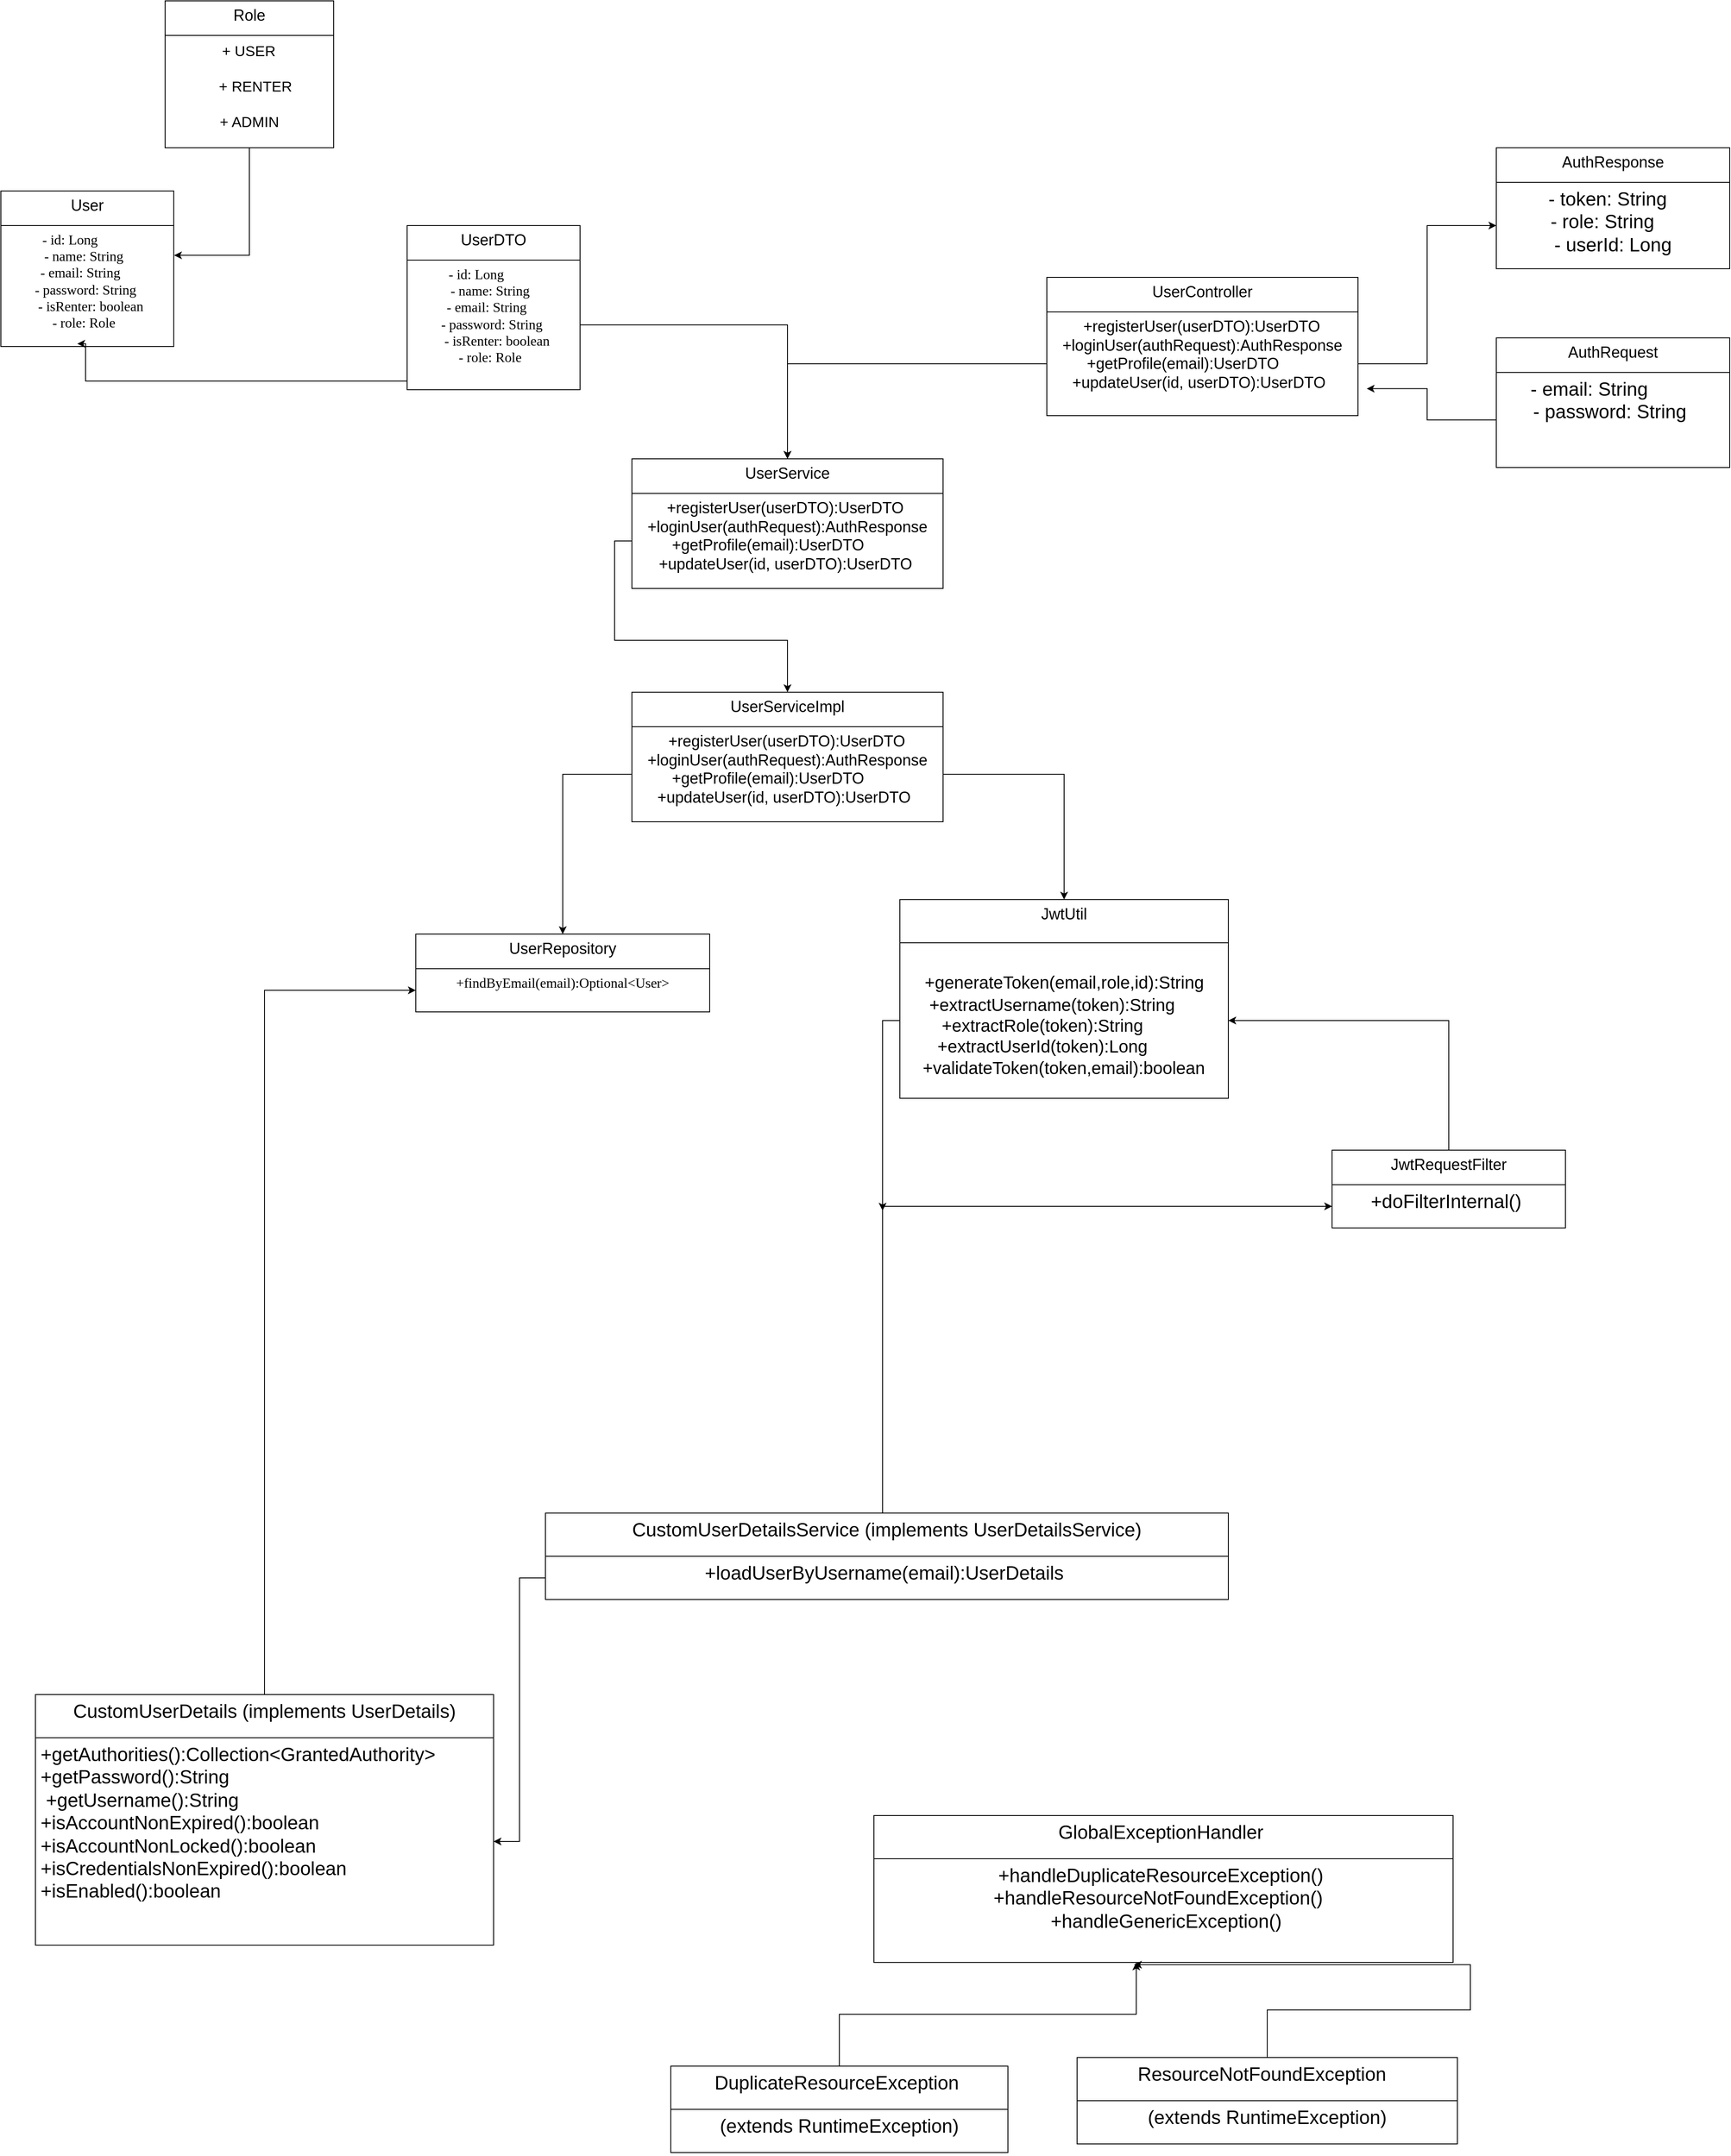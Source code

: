 <mxfile version="27.1.6" pages="5">
  <diagram name="User Service Class Diagram" id="TsXZLVtFr8LwppkSb1QJ">
    <mxGraphModel dx="1281" dy="715" grid="1" gridSize="10" guides="1" tooltips="1" connect="1" arrows="1" fold="1" page="1" pageScale="1" pageWidth="850" pageHeight="1100" math="0" shadow="0">
      <root>
        <mxCell id="0" />
        <mxCell id="1" parent="0" />
        <mxCell id="2Fayb-u_bdMIBWR4WJhT-7" value="&lt;span style=&quot;font-size: 18px; font-weight: 400;&quot;&gt;User&lt;/span&gt;" style="swimlane;fontStyle=1;align=center;verticalAlign=top;childLayout=stackLayout;horizontal=1;startSize=40;horizontalStack=0;resizeParent=1;resizeParentMax=0;resizeLast=0;collapsible=1;marginBottom=0;whiteSpace=wrap;html=1;" parent="1" vertex="1">
          <mxGeometry x="20" y="240" width="200" height="180" as="geometry" />
        </mxCell>
        <mxCell id="2Fayb-u_bdMIBWR4WJhT-10" value="&lt;div style=&quot;&quot;&gt;&lt;font style=&quot;font-size: 16px;&quot; face=&quot;Verdana&quot;&gt;- id: Long&amp;nbsp; &amp;nbsp; &amp;nbsp; &amp;nbsp; &amp;nbsp;&amp;nbsp;&lt;/font&gt;&lt;/div&gt;&lt;div style=&quot;&quot;&gt;&lt;font style=&quot;font-size: 16px;&quot; face=&quot;Verdana&quot;&gt;&amp;nbsp; &amp;nbsp; - name: String&amp;nbsp; &amp;nbsp; &amp;nbsp;&amp;nbsp;&lt;/font&gt;&lt;/div&gt;&lt;div style=&quot;&quot;&gt;&lt;font style=&quot;font-size: 16px;&quot; face=&quot;Verdana&quot;&gt;&amp;nbsp;- email: String&amp;nbsp; &amp;nbsp; &amp;nbsp;&lt;/font&gt;&lt;/div&gt;&lt;div style=&quot;&quot;&gt;&lt;font style=&quot;font-size: 16px;&quot; face=&quot;Verdana&quot;&gt;&amp;nbsp;- password: String&amp;nbsp;&lt;/font&gt;&lt;span style=&quot;font-size: 16px; font-family: Verdana; background-color: transparent; color: light-dark(rgb(0, 0, 0), rgb(255, 255, 255));&quot;&gt;&amp;nbsp;&lt;/span&gt;&lt;/div&gt;&lt;div style=&quot;&quot;&gt;&lt;font style=&quot;font-size: 16px;&quot; face=&quot;Verdana&quot;&gt;&amp;nbsp; &amp;nbsp;- isRenter: boolean&amp;nbsp;&lt;/font&gt;&lt;/div&gt;&lt;div style=&quot;&quot;&gt;&lt;span style=&quot;font-family: Verdana; background-color: transparent; color: light-dark(rgb(0, 0, 0), rgb(255, 255, 255));&quot;&gt;&lt;font style=&quot;font-size: 16px;&quot;&gt;- role: Role&amp;nbsp;&amp;nbsp;&lt;/font&gt;&lt;/span&gt;&lt;/div&gt;" style="text;strokeColor=none;fillColor=none;align=center;verticalAlign=top;spacingLeft=4;spacingRight=4;overflow=hidden;rotatable=0;points=[[0,0.5],[1,0.5]];portConstraint=eastwest;whiteSpace=wrap;html=1;" parent="2Fayb-u_bdMIBWR4WJhT-7" vertex="1">
          <mxGeometry y="40" width="200" height="140" as="geometry" />
        </mxCell>
        <mxCell id="2Fayb-u_bdMIBWR4WJhT-11" value="&lt;span style=&quot;font-size: 18px; font-weight: 400;&quot;&gt;Role&lt;/span&gt;" style="swimlane;fontStyle=1;align=center;verticalAlign=top;childLayout=stackLayout;horizontal=1;startSize=40;horizontalStack=0;resizeParent=1;resizeParentMax=0;resizeLast=0;collapsible=1;marginBottom=0;whiteSpace=wrap;html=1;" parent="1" vertex="1">
          <mxGeometry x="210" y="20" width="195" height="170" as="geometry">
            <mxRectangle x="290" y="60" width="80" height="40" as="alternateBounds" />
          </mxGeometry>
        </mxCell>
        <mxCell id="2Fayb-u_bdMIBWR4WJhT-12" value="&lt;div style=&quot;&quot;&gt;&lt;div&gt;&lt;font style=&quot;font-size: 19px;&quot;&gt;&amp;nbsp; &amp;nbsp; &amp;nbsp; &lt;/font&gt;&lt;font style=&quot;font-size: 17px;&quot;&gt;&amp;nbsp; &amp;nbsp; &amp;nbsp; + USER&amp;nbsp; &amp;nbsp; &amp;nbsp; &amp;nbsp; &amp;nbsp; &amp;nbsp; &amp;nbsp; &amp;nbsp;&lt;/font&gt;&lt;/div&gt;&lt;div&gt;&lt;font style=&quot;font-size: 17px;&quot;&gt;&amp;nbsp; &amp;nbsp; &amp;nbsp; &amp;nbsp; &amp;nbsp; &amp;nbsp; + RENTER&amp;nbsp; &amp;nbsp; &amp;nbsp; &amp;nbsp; &amp;nbsp; &amp;nbsp;&lt;/font&gt;&lt;/div&gt;&lt;div&gt;&lt;span style=&quot;background-color: transparent; color: light-dark(rgb(0, 0, 0), rgb(255, 255, 255));&quot;&gt;&lt;font style=&quot;font-size: 17px;&quot;&gt;+ ADMIN&lt;/font&gt;&lt;/span&gt;&lt;/div&gt;&lt;/div&gt;" style="text;strokeColor=none;fillColor=none;align=center;verticalAlign=top;spacingLeft=4;spacingRight=4;overflow=hidden;rotatable=0;points=[[0,0.5],[1,0.5]];portConstraint=eastwest;whiteSpace=wrap;html=1;" parent="2Fayb-u_bdMIBWR4WJhT-11" vertex="1">
          <mxGeometry y="40" width="195" height="130" as="geometry" />
        </mxCell>
        <mxCell id="2Fayb-u_bdMIBWR4WJhT-42" style="edgeStyle=orthogonalEdgeStyle;rounded=0;orthogonalLoop=1;jettySize=auto;html=1;entryX=0.442;entryY=0.977;entryDx=0;entryDy=0;entryPerimeter=0;" parent="1" source="2Fayb-u_bdMIBWR4WJhT-15" target="2Fayb-u_bdMIBWR4WJhT-10" edge="1">
          <mxGeometry relative="1" as="geometry">
            <mxPoint x="130" y="250" as="targetPoint" />
            <Array as="points">
              <mxPoint x="118" y="460" />
              <mxPoint x="118" y="417" />
            </Array>
          </mxGeometry>
        </mxCell>
        <mxCell id="2Fayb-u_bdMIBWR4WJhT-15" value="&lt;span style=&quot;font-size: 18px; font-weight: 400;&quot;&gt;UserDTO&lt;/span&gt;" style="swimlane;fontStyle=1;align=center;verticalAlign=top;childLayout=stackLayout;horizontal=1;startSize=40;horizontalStack=0;resizeParent=1;resizeParentMax=0;resizeLast=0;collapsible=1;marginBottom=0;whiteSpace=wrap;html=1;" parent="1" vertex="1">
          <mxGeometry x="490" y="280" width="200" height="190" as="geometry" />
        </mxCell>
        <mxCell id="2Fayb-u_bdMIBWR4WJhT-16" value="&lt;div style=&quot;&quot;&gt;&lt;font style=&quot;font-size: 16px;&quot; face=&quot;Verdana&quot;&gt;- id: Long&amp;nbsp; &amp;nbsp; &amp;nbsp; &amp;nbsp; &amp;nbsp;&amp;nbsp;&lt;/font&gt;&lt;/div&gt;&lt;div style=&quot;&quot;&gt;&lt;font style=&quot;font-size: 16px;&quot; face=&quot;Verdana&quot;&gt;&amp;nbsp; &amp;nbsp; - name: String&amp;nbsp; &amp;nbsp; &amp;nbsp;&amp;nbsp;&lt;/font&gt;&lt;/div&gt;&lt;div style=&quot;&quot;&gt;&lt;font style=&quot;font-size: 16px;&quot; face=&quot;Verdana&quot;&gt;&amp;nbsp;- email: String&amp;nbsp; &amp;nbsp; &amp;nbsp;&lt;/font&gt;&lt;/div&gt;&lt;div style=&quot;&quot;&gt;&lt;font style=&quot;font-size: 16px;&quot; face=&quot;Verdana&quot;&gt;&amp;nbsp;- password: String&amp;nbsp;&lt;/font&gt;&lt;span style=&quot;font-size: 16px; font-family: Verdana; background-color: transparent; color: light-dark(rgb(0, 0, 0), rgb(255, 255, 255));&quot;&gt;&amp;nbsp;&lt;/span&gt;&lt;/div&gt;&lt;div style=&quot;&quot;&gt;&lt;font style=&quot;font-size: 16px;&quot; face=&quot;Verdana&quot;&gt;&amp;nbsp; &amp;nbsp;- isRenter: boolean&amp;nbsp;&lt;/font&gt;&lt;/div&gt;&lt;div style=&quot;&quot;&gt;&lt;span style=&quot;font-family: Verdana; background-color: transparent; color: light-dark(rgb(0, 0, 0), rgb(255, 255, 255));&quot;&gt;&lt;font style=&quot;font-size: 16px;&quot;&gt;- role: Role&amp;nbsp;&amp;nbsp;&lt;/font&gt;&lt;/span&gt;&lt;/div&gt;" style="text;strokeColor=none;fillColor=none;align=center;verticalAlign=top;spacingLeft=4;spacingRight=4;overflow=hidden;rotatable=0;points=[[0,0.5],[1,0.5]];portConstraint=eastwest;whiteSpace=wrap;html=1;" parent="2Fayb-u_bdMIBWR4WJhT-15" vertex="1">
          <mxGeometry y="40" width="200" height="150" as="geometry" />
        </mxCell>
        <mxCell id="2Fayb-u_bdMIBWR4WJhT-17" value="&lt;span style=&quot;font-size: 18px; font-weight: 400;&quot;&gt;UserRepository&lt;/span&gt;" style="swimlane;fontStyle=1;align=center;verticalAlign=top;childLayout=stackLayout;horizontal=1;startSize=40;horizontalStack=0;resizeParent=1;resizeParentMax=0;resizeLast=0;collapsible=1;marginBottom=0;whiteSpace=wrap;html=1;" parent="1" vertex="1">
          <mxGeometry x="500" y="1100" width="340" height="90" as="geometry" />
        </mxCell>
        <mxCell id="2Fayb-u_bdMIBWR4WJhT-18" value="&lt;div style=&quot;&quot;&gt;&lt;font face=&quot;Verdana&quot;&gt;&lt;span style=&quot;font-size: 16px;&quot;&gt;+findByEmail(email):Optional&amp;lt;User&amp;gt;&lt;/span&gt;&lt;/font&gt;&lt;/div&gt;" style="text;strokeColor=none;fillColor=none;align=center;verticalAlign=top;spacingLeft=4;spacingRight=4;overflow=hidden;rotatable=0;points=[[0,0.5],[1,0.5]];portConstraint=eastwest;whiteSpace=wrap;html=1;" parent="2Fayb-u_bdMIBWR4WJhT-17" vertex="1">
          <mxGeometry y="40" width="340" height="50" as="geometry" />
        </mxCell>
        <mxCell id="2Fayb-u_bdMIBWR4WJhT-19" value="&lt;span style=&quot;font-size: 18px; font-weight: 400;&quot;&gt;UserService&lt;/span&gt;" style="swimlane;fontStyle=1;align=center;verticalAlign=top;childLayout=stackLayout;horizontal=1;startSize=40;horizontalStack=0;resizeParent=1;resizeParentMax=0;resizeLast=0;collapsible=1;marginBottom=0;whiteSpace=wrap;html=1;" parent="1" vertex="1">
          <mxGeometry x="750" y="550" width="360" height="150" as="geometry" />
        </mxCell>
        <mxCell id="2Fayb-u_bdMIBWR4WJhT-20" value="&lt;div&gt;&lt;font style=&quot;font-size: 18px;&quot;&gt;+registerUser(userDTO):UserDTO&amp;nbsp;&lt;/font&gt;&lt;/div&gt;&lt;div&gt;&lt;font style=&quot;font-size: 18px;&quot;&gt;&amp;nbsp;+loginUser(authRequest):AuthResponse&amp;nbsp;&lt;/font&gt;&lt;/div&gt;&lt;div&gt;&lt;font style=&quot;font-size: 18px;&quot;&gt;&amp;nbsp;+getProfile(email):UserDTO&amp;nbsp; &amp;nbsp; &amp;nbsp; &amp;nbsp; &amp;nbsp;&amp;nbsp;&lt;/font&gt;&lt;/div&gt;&lt;div style=&quot;&quot;&gt;&lt;font style=&quot;font-size: 18px;&quot;&gt;&lt;span style=&quot;background-color: transparent; color: light-dark(rgb(0, 0, 0), rgb(255, 255, 255));&quot;&gt;+updateUser(id, userDTO):UserDTO&lt;/span&gt;&lt;span style=&quot;background-color: transparent; color: light-dark(rgb(0, 0, 0), rgb(255, 255, 255)); font-family: Verdana;&quot;&gt;&amp;nbsp;&lt;/span&gt;&lt;/font&gt;&lt;/div&gt;" style="text;strokeColor=none;fillColor=none;align=center;verticalAlign=top;spacingLeft=4;spacingRight=4;overflow=hidden;rotatable=0;points=[[0,0.5],[1,0.5]];portConstraint=eastwest;whiteSpace=wrap;html=1;" parent="2Fayb-u_bdMIBWR4WJhT-19" vertex="1">
          <mxGeometry y="40" width="360" height="110" as="geometry" />
        </mxCell>
        <mxCell id="2Fayb-u_bdMIBWR4WJhT-22" value="&lt;span style=&quot;font-size: 18px; font-weight: 400;&quot;&gt;UserServiceImpl&lt;/span&gt;" style="swimlane;fontStyle=1;align=center;verticalAlign=top;childLayout=stackLayout;horizontal=1;startSize=40;horizontalStack=0;resizeParent=1;resizeParentMax=0;resizeLast=0;collapsible=1;marginBottom=0;whiteSpace=wrap;html=1;" parent="1" vertex="1">
          <mxGeometry x="750" y="820" width="360" height="150" as="geometry" />
        </mxCell>
        <mxCell id="2Fayb-u_bdMIBWR4WJhT-23" value="&lt;div&gt;&amp;nbsp;&lt;font style=&quot;font-size: 18px;&quot;&gt;+registerUser(userDTO):UserDTO&amp;nbsp;&lt;/font&gt;&lt;/div&gt;&lt;div&gt;&lt;font style=&quot;font-size: 18px;&quot;&gt;&amp;nbsp;+loginUser(authRequest):AuthResponse&amp;nbsp;&lt;/font&gt;&lt;/div&gt;&lt;div&gt;&lt;font style=&quot;font-size: 18px;&quot;&gt;&amp;nbsp;+getProfile(email):UserDTO&amp;nbsp; &amp;nbsp; &amp;nbsp; &amp;nbsp; &amp;nbsp;&amp;nbsp;&lt;/font&gt;&lt;/div&gt;&lt;div style=&quot;&quot;&gt;&lt;span style=&quot;background-color: transparent; color: light-dark(rgb(0, 0, 0), rgb(255, 255, 255));&quot;&gt;&lt;font style=&quot;font-size: 18px;&quot;&gt;+updateUser(id, userDTO):UserDTO&lt;/font&gt;&lt;/span&gt;&lt;span style=&quot;font-size: 16px; background-color: transparent; color: light-dark(rgb(0, 0, 0), rgb(255, 255, 255)); font-family: Verdana;&quot;&gt;&amp;nbsp;&amp;nbsp;&lt;/span&gt;&lt;/div&gt;" style="text;strokeColor=none;fillColor=none;align=center;verticalAlign=top;spacingLeft=4;spacingRight=4;overflow=hidden;rotatable=0;points=[[0,0.5],[1,0.5]];portConstraint=eastwest;whiteSpace=wrap;html=1;" parent="2Fayb-u_bdMIBWR4WJhT-22" vertex="1">
          <mxGeometry y="40" width="360" height="110" as="geometry" />
        </mxCell>
        <mxCell id="2Fayb-u_bdMIBWR4WJhT-24" value="&lt;span style=&quot;font-size: 18px; font-weight: 400;&quot;&gt;AuthRequest&lt;/span&gt;" style="swimlane;fontStyle=1;align=center;verticalAlign=top;childLayout=stackLayout;horizontal=1;startSize=40;horizontalStack=0;resizeParent=1;resizeParentMax=0;resizeLast=0;collapsible=1;marginBottom=0;whiteSpace=wrap;html=1;" parent="1" vertex="1">
          <mxGeometry x="1750" y="410" width="270" height="150" as="geometry" />
        </mxCell>
        <mxCell id="2Fayb-u_bdMIBWR4WJhT-25" value="&lt;div&gt;&lt;font style=&quot;font-size: 22px;&quot;&gt;- email: String&amp;nbsp; &amp;nbsp; &amp;nbsp; &amp;nbsp; &amp;nbsp;&lt;/font&gt;&lt;/div&gt;&lt;div&gt;&lt;span style=&quot;background-color: transparent;&quot;&gt;&lt;font style=&quot;font-size: 22px;&quot;&gt;&amp;nbsp;- password: String&amp;nbsp;&lt;/font&gt;&amp;nbsp;&lt;/span&gt;&lt;span style=&quot;background-color: transparent; color: light-dark(rgb(0, 0, 0), rgb(255, 255, 255)); font-family: Verdana; font-size: 16px;&quot;&gt;&amp;nbsp;&lt;/span&gt;&lt;/div&gt;" style="text;strokeColor=none;fillColor=none;align=center;verticalAlign=top;spacingLeft=4;spacingRight=4;overflow=hidden;rotatable=0;points=[[0,0.5],[1,0.5]];portConstraint=eastwest;whiteSpace=wrap;html=1;" parent="2Fayb-u_bdMIBWR4WJhT-24" vertex="1">
          <mxGeometry y="40" width="270" height="110" as="geometry" />
        </mxCell>
        <mxCell id="2Fayb-u_bdMIBWR4WJhT-26" value="&lt;span style=&quot;font-size: 18px; font-weight: 400;&quot;&gt;AuthResponse&lt;/span&gt;" style="swimlane;fontStyle=1;align=center;verticalAlign=top;childLayout=stackLayout;horizontal=1;startSize=40;horizontalStack=0;resizeParent=1;resizeParentMax=0;resizeLast=0;collapsible=1;marginBottom=0;whiteSpace=wrap;html=1;" parent="1" vertex="1">
          <mxGeometry x="1750" y="190" width="270" height="140" as="geometry" />
        </mxCell>
        <mxCell id="2Fayb-u_bdMIBWR4WJhT-27" value="&lt;div&gt;&lt;span style=&quot;font-size: 22px;&quot;&gt;&amp;nbsp; &amp;nbsp; &amp;nbsp; &amp;nbsp;- token: String&amp;nbsp; &amp;nbsp; &amp;nbsp; &amp;nbsp; &amp;nbsp;&lt;/span&gt;&lt;/div&gt;&lt;div&gt;&lt;span style=&quot;font-size: 22px;&quot;&gt;&amp;nbsp; &amp;nbsp; &amp;nbsp; - role: String&amp;nbsp; &amp;nbsp; &amp;nbsp; &amp;nbsp; &amp;nbsp;&amp;nbsp;&lt;/span&gt;&lt;/div&gt;&lt;div&gt;&lt;span style=&quot;font-size: 22px; background-color: transparent; color: light-dark(rgb(0, 0, 0), rgb(255, 255, 255));&quot;&gt;&amp;nbsp;- userId: Long&amp;nbsp;&lt;/span&gt;&lt;/div&gt;" style="text;strokeColor=none;fillColor=none;align=center;verticalAlign=top;spacingLeft=4;spacingRight=4;overflow=hidden;rotatable=0;points=[[0,0.5],[1,0.5]];portConstraint=eastwest;whiteSpace=wrap;html=1;" parent="2Fayb-u_bdMIBWR4WJhT-26" vertex="1">
          <mxGeometry y="40" width="270" height="100" as="geometry" />
        </mxCell>
        <mxCell id="2Fayb-u_bdMIBWR4WJhT-28" value="&lt;span style=&quot;font-size: 18px; font-weight: 400;&quot;&gt;JwtUtil&lt;/span&gt;" style="swimlane;fontStyle=1;align=center;verticalAlign=top;childLayout=stackLayout;horizontal=1;startSize=50;horizontalStack=0;resizeParent=1;resizeParentMax=0;resizeLast=0;collapsible=1;marginBottom=0;whiteSpace=wrap;html=1;" parent="1" vertex="1">
          <mxGeometry x="1060" y="1060" width="380" height="230" as="geometry" />
        </mxCell>
        <mxCell id="2Fayb-u_bdMIBWR4WJhT-61" style="edgeStyle=orthogonalEdgeStyle;rounded=0;orthogonalLoop=1;jettySize=auto;html=1;exitX=0;exitY=0.5;exitDx=0;exitDy=0;" parent="2Fayb-u_bdMIBWR4WJhT-28" source="2Fayb-u_bdMIBWR4WJhT-29" edge="1">
          <mxGeometry relative="1" as="geometry">
            <mxPoint x="-20" y="360" as="targetPoint" />
            <Array as="points">
              <mxPoint x="-20" y="140" />
            </Array>
          </mxGeometry>
        </mxCell>
        <mxCell id="2Fayb-u_bdMIBWR4WJhT-29" value="&lt;div&gt;&lt;span style=&quot;font-size: 22px;&quot;&gt;&amp;nbsp; &amp;nbsp; &amp;nbsp; &amp;nbsp;&lt;/span&gt;&lt;span style=&quot;background-color: transparent;&quot;&gt;&lt;font style=&quot;font-size: 20px;&quot;&gt;+generateToken(email,role,id):String&amp;nbsp;&lt;/font&gt;&lt;/span&gt;&lt;/div&gt;&lt;div&gt;&lt;font style=&quot;font-size: 20px;&quot;&gt;&amp;nbsp;+extractUsername(token):String&amp;nbsp; &amp;nbsp; &amp;nbsp;&amp;nbsp;&lt;/font&gt;&lt;/div&gt;&lt;div&gt;&lt;font style=&quot;font-size: 20px;&quot;&gt;&amp;nbsp;+extractRole(token):String&amp;nbsp; &amp;nbsp; &amp;nbsp; &amp;nbsp; &amp;nbsp;&amp;nbsp;&lt;/font&gt;&lt;/div&gt;&lt;div&gt;&lt;font style=&quot;font-size: 20px;&quot;&gt;&amp;nbsp;+extractUserId(token):Long&amp;nbsp; &amp;nbsp; &amp;nbsp; &amp;nbsp; &amp;nbsp;&amp;nbsp;&lt;/font&gt;&lt;/div&gt;&lt;div&gt;&lt;span style=&quot;background-color: transparent;&quot;&gt;&lt;font style=&quot;font-size: 20px;&quot;&gt;&amp;nbsp;+validateToken(token,email):boolean&lt;/font&gt;&lt;/span&gt;&lt;span style=&quot;font-size: 22px; background-color: transparent; color: light-dark(rgb(0, 0, 0), rgb(255, 255, 255));&quot;&gt;&amp;nbsp;&lt;/span&gt;&lt;/div&gt;" style="text;strokeColor=none;fillColor=none;align=center;verticalAlign=top;spacingLeft=4;spacingRight=4;overflow=hidden;rotatable=0;points=[[0,0.5],[1,0.5]];portConstraint=eastwest;whiteSpace=wrap;html=1;" parent="2Fayb-u_bdMIBWR4WJhT-28" vertex="1">
          <mxGeometry y="50" width="380" height="180" as="geometry" />
        </mxCell>
        <mxCell id="2Fayb-u_bdMIBWR4WJhT-58" style="edgeStyle=orthogonalEdgeStyle;rounded=0;orthogonalLoop=1;jettySize=auto;html=1;exitX=0.5;exitY=0;exitDx=0;exitDy=0;" parent="1" source="2Fayb-u_bdMIBWR4WJhT-30" target="2Fayb-u_bdMIBWR4WJhT-29" edge="1">
          <mxGeometry relative="1" as="geometry" />
        </mxCell>
        <mxCell id="2Fayb-u_bdMIBWR4WJhT-30" value="&lt;span style=&quot;font-size: 18px; font-weight: 400;&quot;&gt;JwtRequestFilter&lt;/span&gt;" style="swimlane;fontStyle=1;align=center;verticalAlign=top;childLayout=stackLayout;horizontal=1;startSize=40;horizontalStack=0;resizeParent=1;resizeParentMax=0;resizeLast=0;collapsible=1;marginBottom=0;whiteSpace=wrap;html=1;" parent="1" vertex="1">
          <mxGeometry x="1560" y="1350" width="270" height="90" as="geometry" />
        </mxCell>
        <mxCell id="2Fayb-u_bdMIBWR4WJhT-31" value="&lt;span style=&quot;font-size: 22px;&quot;&gt;+doFilterInternal()&amp;nbsp;&lt;/span&gt;" style="text;strokeColor=none;fillColor=none;align=center;verticalAlign=top;spacingLeft=4;spacingRight=4;overflow=hidden;rotatable=0;points=[[0,0.5],[1,0.5]];portConstraint=eastwest;whiteSpace=wrap;html=1;" parent="2Fayb-u_bdMIBWR4WJhT-30" vertex="1">
          <mxGeometry y="40" width="270" height="50" as="geometry" />
        </mxCell>
        <mxCell id="2Fayb-u_bdMIBWR4WJhT-60" style="edgeStyle=orthogonalEdgeStyle;rounded=0;orthogonalLoop=1;jettySize=auto;html=1;exitX=0.5;exitY=0;exitDx=0;exitDy=0;" parent="1" source="2Fayb-u_bdMIBWR4WJhT-34" target="2Fayb-u_bdMIBWR4WJhT-31" edge="1">
          <mxGeometry relative="1" as="geometry">
            <mxPoint x="1050" y="1750" as="sourcePoint" />
            <Array as="points">
              <mxPoint x="1040" y="1770" />
              <mxPoint x="1040" y="1415" />
            </Array>
          </mxGeometry>
        </mxCell>
        <mxCell id="2Fayb-u_bdMIBWR4WJhT-62" style="edgeStyle=orthogonalEdgeStyle;rounded=0;orthogonalLoop=1;jettySize=auto;html=1;exitX=0.5;exitY=0;exitDx=0;exitDy=0;entryX=0;entryY=0.5;entryDx=0;entryDy=0;" parent="1" source="2Fayb-u_bdMIBWR4WJhT-32" target="2Fayb-u_bdMIBWR4WJhT-18" edge="1">
          <mxGeometry relative="1" as="geometry" />
        </mxCell>
        <mxCell id="2Fayb-u_bdMIBWR4WJhT-32" value="&lt;span style=&quot;font-weight: 400;&quot;&gt;&lt;font style=&quot;font-size: 22px;&quot;&gt;CustomUserDetails (implements UserDetails)&lt;/font&gt;&lt;/span&gt;" style="swimlane;fontStyle=1;align=center;verticalAlign=top;childLayout=stackLayout;horizontal=1;startSize=50;horizontalStack=0;resizeParent=1;resizeParentMax=0;resizeLast=0;collapsible=1;marginBottom=0;whiteSpace=wrap;html=1;" parent="1" vertex="1">
          <mxGeometry x="60" y="1980" width="530" height="290" as="geometry" />
        </mxCell>
        <mxCell id="2Fayb-u_bdMIBWR4WJhT-33" value="&lt;div&gt;&lt;span style=&quot;font-size: 22px;&quot;&gt;+getAuthorities():Collection&amp;lt;GrantedAuthority&amp;gt;&amp;nbsp;&lt;/span&gt;&lt;span style=&quot;font-size: 22px; background-color: transparent; color: light-dark(rgb(0, 0, 0), rgb(255, 255, 255));&quot;&gt;&amp;nbsp;&lt;/span&gt;&lt;/div&gt;&lt;div&gt;&lt;span style=&quot;font-size: 22px; background-color: transparent; color: light-dark(rgb(0, 0, 0), rgb(255, 255, 255));&quot;&gt;+getPassword():String&amp;nbsp; &amp;nbsp; &amp;nbsp; &amp;nbsp; &amp;nbsp; &amp;nbsp; &amp;nbsp; &amp;nbsp; &amp;nbsp; &amp;nbsp; &amp;nbsp; &amp;nbsp; &amp;nbsp;&lt;/span&gt;&lt;/div&gt;&lt;div&gt;&lt;span style=&quot;font-size: 22px;&quot;&gt;&amp;nbsp;+getUsername():String&amp;nbsp; &amp;nbsp; &amp;nbsp; &amp;nbsp; &amp;nbsp; &amp;nbsp; &amp;nbsp; &amp;nbsp; &amp;nbsp; &amp;nbsp; &amp;nbsp; &amp;nbsp; &amp;nbsp;&lt;/span&gt;&lt;/div&gt;&lt;div&gt;&lt;span style=&quot;font-size: 22px;&quot;&gt;+isAccountNonExpired():boolean&amp;nbsp; &amp;nbsp; &amp;nbsp; &amp;nbsp; &amp;nbsp; &amp;nbsp; &amp;nbsp; &amp;nbsp;&amp;nbsp;&lt;/span&gt;&lt;/div&gt;&lt;div&gt;&lt;span style=&quot;font-size: 22px;&quot;&gt;+isAccountNonLocked():boolean&amp;nbsp; &amp;nbsp; &amp;nbsp; &amp;nbsp; &amp;nbsp; &amp;nbsp; &amp;nbsp; &amp;nbsp; &amp;nbsp;&lt;/span&gt;&lt;/div&gt;&lt;div&gt;&lt;span style=&quot;font-size: 22px;&quot;&gt;+isCredentialsNonExpired():boolean&lt;/span&gt;&lt;/div&gt;&lt;div style=&quot;&quot;&gt;&lt;span style=&quot;font-size: 22px; background-color: transparent; color: light-dark(rgb(0, 0, 0), rgb(255, 255, 255));&quot;&gt;+isEnabled():boolean&lt;/span&gt;&lt;/div&gt;" style="text;strokeColor=none;fillColor=none;align=left;verticalAlign=top;spacingLeft=4;spacingRight=4;overflow=hidden;rotatable=0;points=[[0,0.5],[1,0.5]];portConstraint=eastwest;whiteSpace=wrap;html=1;" parent="2Fayb-u_bdMIBWR4WJhT-32" vertex="1">
          <mxGeometry y="50" width="530" height="240" as="geometry" />
        </mxCell>
        <mxCell id="2Fayb-u_bdMIBWR4WJhT-34" value="&lt;span style=&quot;font-size: 22px; font-weight: 400;&quot;&gt;CustomUserDetailsService (implements UserDetailsService)&lt;/span&gt;" style="swimlane;fontStyle=1;align=center;verticalAlign=top;childLayout=stackLayout;horizontal=1;startSize=50;horizontalStack=0;resizeParent=1;resizeParentMax=0;resizeLast=0;collapsible=1;marginBottom=0;whiteSpace=wrap;html=1;" parent="1" vertex="1">
          <mxGeometry x="650" y="1770" width="790" height="100" as="geometry" />
        </mxCell>
        <mxCell id="2Fayb-u_bdMIBWR4WJhT-35" value="&lt;span style=&quot;font-size: 22px;&quot;&gt;+loadUserByUsername(email):UserDetails&amp;nbsp;&lt;/span&gt;" style="text;strokeColor=none;fillColor=none;align=center;verticalAlign=top;spacingLeft=4;spacingRight=4;overflow=hidden;rotatable=0;points=[[0,0.5],[1,0.5]];portConstraint=eastwest;whiteSpace=wrap;html=1;" parent="2Fayb-u_bdMIBWR4WJhT-34" vertex="1">
          <mxGeometry y="50" width="790" height="50" as="geometry" />
        </mxCell>
        <mxCell id="2Fayb-u_bdMIBWR4WJhT-40" value="&lt;span style=&quot;font-size: 22px; font-weight: 400;&quot;&gt;GlobalExceptionHandler&amp;nbsp;&lt;/span&gt;" style="swimlane;fontStyle=1;align=center;verticalAlign=top;childLayout=stackLayout;horizontal=1;startSize=50;horizontalStack=0;resizeParent=1;resizeParentMax=0;resizeLast=0;collapsible=1;marginBottom=0;whiteSpace=wrap;html=1;" parent="1" vertex="1">
          <mxGeometry x="1030" y="2120" width="670" height="170" as="geometry" />
        </mxCell>
        <mxCell id="2Fayb-u_bdMIBWR4WJhT-41" value="&lt;div&gt;&lt;span style=&quot;font-size: 22px;&quot;&gt;+handleDuplicateResourceException()&amp;nbsp;&lt;/span&gt;&lt;/div&gt;&lt;div&gt;&lt;span style=&quot;font-size: 22px;&quot;&gt;+handleResourceNotFoundException()&amp;nbsp;&amp;nbsp;&lt;/span&gt;&lt;/div&gt;&lt;div&gt;&lt;span style=&quot;font-size: 22px;&quot;&gt;&amp;nbsp;+handleGenericException()&lt;/span&gt;&lt;/div&gt;" style="text;strokeColor=none;fillColor=none;align=center;verticalAlign=top;spacingLeft=4;spacingRight=4;overflow=hidden;rotatable=0;points=[[0,0.5],[1,0.5]];portConstraint=eastwest;whiteSpace=wrap;html=1;" parent="2Fayb-u_bdMIBWR4WJhT-40" vertex="1">
          <mxGeometry y="50" width="670" height="120" as="geometry" />
        </mxCell>
        <mxCell id="2Fayb-u_bdMIBWR4WJhT-44" style="edgeStyle=orthogonalEdgeStyle;rounded=0;orthogonalLoop=1;jettySize=auto;html=1;entryX=1.002;entryY=0.246;entryDx=0;entryDy=0;entryPerimeter=0;" parent="1" source="2Fayb-u_bdMIBWR4WJhT-11" target="2Fayb-u_bdMIBWR4WJhT-10" edge="1">
          <mxGeometry relative="1" as="geometry" />
        </mxCell>
        <mxCell id="2Fayb-u_bdMIBWR4WJhT-45" style="edgeStyle=orthogonalEdgeStyle;rounded=0;orthogonalLoop=1;jettySize=auto;html=1;entryX=0.5;entryY=0;entryDx=0;entryDy=0;" parent="1" source="2Fayb-u_bdMIBWR4WJhT-16" target="2Fayb-u_bdMIBWR4WJhT-19" edge="1">
          <mxGeometry relative="1" as="geometry" />
        </mxCell>
        <mxCell id="2Fayb-u_bdMIBWR4WJhT-48" style="edgeStyle=orthogonalEdgeStyle;rounded=0;orthogonalLoop=1;jettySize=auto;html=1;entryX=0.5;entryY=0;entryDx=0;entryDy=0;" parent="1" source="2Fayb-u_bdMIBWR4WJhT-20" target="2Fayb-u_bdMIBWR4WJhT-22" edge="1">
          <mxGeometry relative="1" as="geometry" />
        </mxCell>
        <mxCell id="2Fayb-u_bdMIBWR4WJhT-49" value="&lt;span style=&quot;font-size: 18px; font-weight: 400;&quot;&gt;UserController&lt;/span&gt;" style="swimlane;fontStyle=1;align=center;verticalAlign=top;childLayout=stackLayout;horizontal=1;startSize=40;horizontalStack=0;resizeParent=1;resizeParentMax=0;resizeLast=0;collapsible=1;marginBottom=0;whiteSpace=wrap;html=1;" parent="1" vertex="1">
          <mxGeometry x="1230" y="340" width="360" height="160" as="geometry" />
        </mxCell>
        <mxCell id="2Fayb-u_bdMIBWR4WJhT-50" value="&lt;div style=&quot;&quot;&gt;&lt;div&gt;&amp;nbsp;&lt;font style=&quot;font-size: 18px;&quot;&gt;+registerUser(userDTO):UserDTO&amp;nbsp;&lt;/font&gt;&lt;/div&gt;&lt;div&gt;&lt;font style=&quot;font-size: 18px;&quot;&gt;&amp;nbsp;+loginUser(authRequest):AuthResponse&amp;nbsp;&lt;/font&gt;&lt;/div&gt;&lt;div&gt;&lt;font style=&quot;font-size: 18px;&quot;&gt;&amp;nbsp;+getProfile(email):UserDTO&amp;nbsp; &amp;nbsp; &amp;nbsp; &amp;nbsp; &amp;nbsp;&amp;nbsp;&lt;/font&gt;&lt;/div&gt;&lt;div&gt;&lt;span style=&quot;background-color: transparent; color: light-dark(rgb(0, 0, 0), rgb(255, 255, 255));&quot;&gt;&lt;font style=&quot;font-size: 18px;&quot;&gt;+updateUser(id, userDTO):UserDTO&lt;/font&gt;&lt;/span&gt;&lt;span style=&quot;font-size: 16px; background-color: transparent; color: light-dark(rgb(0, 0, 0), rgb(255, 255, 255)); font-family: Verdana;&quot;&gt;&amp;nbsp;&amp;nbsp;&lt;/span&gt;&lt;/div&gt;&lt;/div&gt;" style="text;strokeColor=none;fillColor=none;align=center;verticalAlign=top;spacingLeft=4;spacingRight=4;overflow=hidden;rotatable=0;points=[[0,0.5],[1,0.5]];portConstraint=eastwest;whiteSpace=wrap;html=1;" parent="2Fayb-u_bdMIBWR4WJhT-49" vertex="1">
          <mxGeometry y="40" width="360" height="120" as="geometry" />
        </mxCell>
        <mxCell id="2Fayb-u_bdMIBWR4WJhT-52" style="edgeStyle=orthogonalEdgeStyle;rounded=0;orthogonalLoop=1;jettySize=auto;html=1;entryX=0.5;entryY=0;entryDx=0;entryDy=0;" parent="1" source="2Fayb-u_bdMIBWR4WJhT-50" target="2Fayb-u_bdMIBWR4WJhT-19" edge="1">
          <mxGeometry relative="1" as="geometry" />
        </mxCell>
        <mxCell id="2Fayb-u_bdMIBWR4WJhT-53" style="edgeStyle=orthogonalEdgeStyle;rounded=0;orthogonalLoop=1;jettySize=auto;html=1;exitX=0;exitY=0.5;exitDx=0;exitDy=0;entryX=0.5;entryY=0;entryDx=0;entryDy=0;" parent="1" source="2Fayb-u_bdMIBWR4WJhT-23" target="2Fayb-u_bdMIBWR4WJhT-17" edge="1">
          <mxGeometry relative="1" as="geometry" />
        </mxCell>
        <mxCell id="2Fayb-u_bdMIBWR4WJhT-54" style="edgeStyle=orthogonalEdgeStyle;rounded=0;orthogonalLoop=1;jettySize=auto;html=1;entryX=0.5;entryY=0;entryDx=0;entryDy=0;" parent="1" source="2Fayb-u_bdMIBWR4WJhT-23" target="2Fayb-u_bdMIBWR4WJhT-28" edge="1">
          <mxGeometry relative="1" as="geometry" />
        </mxCell>
        <mxCell id="2Fayb-u_bdMIBWR4WJhT-59" value="" style="group" parent="1" vertex="1" connectable="0">
          <mxGeometry x="795" y="2400" width="910" height="110" as="geometry" />
        </mxCell>
        <mxCell id="2Fayb-u_bdMIBWR4WJhT-36" value="&lt;span style=&quot;font-size: 22px; font-weight: 400;&quot;&gt;DuplicateResourceException&amp;nbsp;&lt;/span&gt;" style="swimlane;fontStyle=1;align=center;verticalAlign=top;childLayout=stackLayout;horizontal=1;startSize=50;horizontalStack=0;resizeParent=1;resizeParentMax=0;resizeLast=0;collapsible=1;marginBottom=0;whiteSpace=wrap;html=1;" parent="2Fayb-u_bdMIBWR4WJhT-59" vertex="1">
          <mxGeometry y="10" width="390" height="100" as="geometry" />
        </mxCell>
        <mxCell id="2Fayb-u_bdMIBWR4WJhT-37" value="&lt;span style=&quot;font-size: 22px;&quot;&gt;(extends RuntimeException)&lt;/span&gt;" style="text;strokeColor=none;fillColor=none;align=center;verticalAlign=top;spacingLeft=4;spacingRight=4;overflow=hidden;rotatable=0;points=[[0,0.5],[1,0.5]];portConstraint=eastwest;whiteSpace=wrap;html=1;" parent="2Fayb-u_bdMIBWR4WJhT-36" vertex="1">
          <mxGeometry y="50" width="390" height="50" as="geometry" />
        </mxCell>
        <mxCell id="2Fayb-u_bdMIBWR4WJhT-38" value="&lt;span style=&quot;font-size: 22px; font-weight: 400;&quot;&gt;ResourceNotFoundException&amp;nbsp;&amp;nbsp;&lt;/span&gt;" style="swimlane;fontStyle=1;align=center;verticalAlign=top;childLayout=stackLayout;horizontal=1;startSize=50;horizontalStack=0;resizeParent=1;resizeParentMax=0;resizeLast=0;collapsible=1;marginBottom=0;whiteSpace=wrap;html=1;" parent="2Fayb-u_bdMIBWR4WJhT-59" vertex="1">
          <mxGeometry x="470" width="440" height="100" as="geometry" />
        </mxCell>
        <mxCell id="2Fayb-u_bdMIBWR4WJhT-39" value="&lt;span style=&quot;font-size: 22px;&quot;&gt;(extends RuntimeException)&lt;/span&gt;" style="text;strokeColor=none;fillColor=none;align=center;verticalAlign=top;spacingLeft=4;spacingRight=4;overflow=hidden;rotatable=0;points=[[0,0.5],[1,0.5]];portConstraint=eastwest;whiteSpace=wrap;html=1;" parent="2Fayb-u_bdMIBWR4WJhT-38" vertex="1">
          <mxGeometry y="50" width="440" height="50" as="geometry" />
        </mxCell>
        <mxCell id="2Fayb-u_bdMIBWR4WJhT-55" style="edgeStyle=orthogonalEdgeStyle;rounded=0;orthogonalLoop=1;jettySize=auto;html=1;exitX=0.5;exitY=0;exitDx=0;exitDy=0;entryX=0.453;entryY=1;entryDx=0;entryDy=0;entryPerimeter=0;" parent="2Fayb-u_bdMIBWR4WJhT-59" source="2Fayb-u_bdMIBWR4WJhT-36" target="2Fayb-u_bdMIBWR4WJhT-41" edge="1">
          <mxGeometry relative="1" as="geometry" />
        </mxCell>
        <mxCell id="2Fayb-u_bdMIBWR4WJhT-57" style="edgeStyle=orthogonalEdgeStyle;rounded=0;orthogonalLoop=1;jettySize=auto;html=1;exitX=0.5;exitY=0;exitDx=0;exitDy=0;entryX=0.449;entryY=1.022;entryDx=0;entryDy=0;entryPerimeter=0;" parent="2Fayb-u_bdMIBWR4WJhT-59" source="2Fayb-u_bdMIBWR4WJhT-38" target="2Fayb-u_bdMIBWR4WJhT-41" edge="1">
          <mxGeometry relative="1" as="geometry" />
        </mxCell>
        <mxCell id="2Fayb-u_bdMIBWR4WJhT-63" style="edgeStyle=orthogonalEdgeStyle;rounded=0;orthogonalLoop=1;jettySize=auto;html=1;exitX=0;exitY=0.5;exitDx=0;exitDy=0;" parent="1" source="2Fayb-u_bdMIBWR4WJhT-35" target="2Fayb-u_bdMIBWR4WJhT-33" edge="1">
          <mxGeometry relative="1" as="geometry" />
        </mxCell>
        <mxCell id="2Fayb-u_bdMIBWR4WJhT-65" style="edgeStyle=orthogonalEdgeStyle;rounded=0;orthogonalLoop=1;jettySize=auto;html=1;entryX=1.028;entryY=0.74;entryDx=0;entryDy=0;entryPerimeter=0;" parent="1" source="2Fayb-u_bdMIBWR4WJhT-25" target="2Fayb-u_bdMIBWR4WJhT-50" edge="1">
          <mxGeometry relative="1" as="geometry" />
        </mxCell>
        <mxCell id="2Fayb-u_bdMIBWR4WJhT-67" style="edgeStyle=orthogonalEdgeStyle;rounded=0;orthogonalLoop=1;jettySize=auto;html=1;exitX=1;exitY=0.5;exitDx=0;exitDy=0;" parent="1" source="2Fayb-u_bdMIBWR4WJhT-50" target="2Fayb-u_bdMIBWR4WJhT-27" edge="1">
          <mxGeometry relative="1" as="geometry" />
        </mxCell>
      </root>
    </mxGraphModel>
  </diagram>
  <diagram id="Sbic4XWo8nvbee1Wmzzu" name="User Service Use Case Diagram">
    <mxGraphModel dx="989" dy="1021" grid="1" gridSize="10" guides="1" tooltips="1" connect="1" arrows="1" fold="1" page="1" pageScale="1" pageWidth="850" pageHeight="1100" math="0" shadow="0">
      <root>
        <mxCell id="0" />
        <mxCell id="1" parent="0" />
        <mxCell id="VwtEPD5puBZqtLKLZsXU-4" value="" style="html=1;whiteSpace=wrap;" parent="1" vertex="1">
          <mxGeometry x="150" y="30" width="490" height="690" as="geometry" />
        </mxCell>
        <mxCell id="oSj9A-W5lbRFXeMOpyWc-22" style="edgeStyle=none;curved=1;rounded=0;orthogonalLoop=1;jettySize=auto;html=1;exitX=0.5;exitY=0.5;exitDx=0;exitDy=0;exitPerimeter=0;entryX=0;entryY=0.5;entryDx=0;entryDy=0;fontSize=12;startSize=8;endSize=8;" edge="1" parent="1" source="VwtEPD5puBZqtLKLZsXU-1" target="oSj9A-W5lbRFXeMOpyWc-9">
          <mxGeometry relative="1" as="geometry" />
        </mxCell>
        <mxCell id="oSj9A-W5lbRFXeMOpyWc-24" style="edgeStyle=none;curved=1;rounded=0;orthogonalLoop=1;jettySize=auto;html=1;exitX=0.5;exitY=0.5;exitDx=0;exitDy=0;exitPerimeter=0;fontSize=12;startSize=8;endSize=8;" edge="1" parent="1" source="VwtEPD5puBZqtLKLZsXU-1">
          <mxGeometry relative="1" as="geometry">
            <mxPoint x="170" y="280" as="targetPoint" />
          </mxGeometry>
        </mxCell>
        <mxCell id="oSj9A-W5lbRFXeMOpyWc-25" style="edgeStyle=none;curved=1;rounded=0;orthogonalLoop=1;jettySize=auto;html=1;exitX=0.5;exitY=0.5;exitDx=0;exitDy=0;exitPerimeter=0;entryX=0;entryY=0.5;entryDx=0;entryDy=0;fontSize=12;startSize=8;endSize=8;" edge="1" parent="1" source="VwtEPD5puBZqtLKLZsXU-1" target="oSj9A-W5lbRFXeMOpyWc-14">
          <mxGeometry relative="1" as="geometry" />
        </mxCell>
        <mxCell id="oSj9A-W5lbRFXeMOpyWc-26" style="edgeStyle=none;curved=1;rounded=0;orthogonalLoop=1;jettySize=auto;html=1;exitX=0.5;exitY=0.5;exitDx=0;exitDy=0;exitPerimeter=0;entryX=0;entryY=0.5;entryDx=0;entryDy=0;fontSize=12;startSize=8;endSize=8;" edge="1" parent="1" source="VwtEPD5puBZqtLKLZsXU-1" target="oSj9A-W5lbRFXeMOpyWc-15">
          <mxGeometry relative="1" as="geometry" />
        </mxCell>
        <mxCell id="VwtEPD5puBZqtLKLZsXU-1" value="User" style="shape=umlActor;verticalLabelPosition=bottom;verticalAlign=top;html=1;" parent="1" vertex="1">
          <mxGeometry x="30" y="80" width="60" height="130" as="geometry" />
        </mxCell>
        <mxCell id="oSj9A-W5lbRFXeMOpyWc-21" style="edgeStyle=none;curved=1;rounded=0;orthogonalLoop=1;jettySize=auto;html=1;exitX=0.5;exitY=0.5;exitDx=0;exitDy=0;exitPerimeter=0;entryX=0;entryY=0.5;entryDx=0;entryDy=0;fontSize=12;startSize=8;endSize=8;" edge="1" parent="1" source="VwtEPD5puBZqtLKLZsXU-2" target="oSj9A-W5lbRFXeMOpyWc-13">
          <mxGeometry relative="1" as="geometry" />
        </mxCell>
        <mxCell id="oSj9A-W5lbRFXeMOpyWc-28" style="edgeStyle=none;curved=1;rounded=0;orthogonalLoop=1;jettySize=auto;html=1;exitX=0.5;exitY=0.5;exitDx=0;exitDy=0;exitPerimeter=0;fontSize=12;startSize=8;endSize=8;" edge="1" parent="1" source="VwtEPD5puBZqtLKLZsXU-2" target="oSj9A-W5lbRFXeMOpyWc-14">
          <mxGeometry relative="1" as="geometry" />
        </mxCell>
        <mxCell id="oSj9A-W5lbRFXeMOpyWc-37" style="edgeStyle=none;curved=1;rounded=0;orthogonalLoop=1;jettySize=auto;html=1;exitX=0.5;exitY=0.5;exitDx=0;exitDy=0;exitPerimeter=0;fontSize=12;startSize=8;endSize=8;" edge="1" parent="1" source="VwtEPD5puBZqtLKLZsXU-2" target="oSj9A-W5lbRFXeMOpyWc-15">
          <mxGeometry relative="1" as="geometry" />
        </mxCell>
        <mxCell id="VwtEPD5puBZqtLKLZsXU-2" value="Renter" style="shape=umlActor;verticalLabelPosition=bottom;verticalAlign=top;html=1;" parent="1" vertex="1">
          <mxGeometry x="20" y="400" width="70" height="130" as="geometry" />
        </mxCell>
        <mxCell id="oSj9A-W5lbRFXeMOpyWc-29" style="edgeStyle=none;curved=1;rounded=0;orthogonalLoop=1;jettySize=auto;html=1;exitX=0.5;exitY=0.5;exitDx=0;exitDy=0;exitPerimeter=0;fontSize=12;startSize=8;endSize=8;entryX=0.906;entryY=0.261;entryDx=0;entryDy=0;entryPerimeter=0;" edge="1" parent="1" source="VwtEPD5puBZqtLKLZsXU-3" target="oSj9A-W5lbRFXeMOpyWc-9">
          <mxGeometry relative="1" as="geometry">
            <mxPoint x="170" y="280" as="targetPoint" />
          </mxGeometry>
        </mxCell>
        <mxCell id="oSj9A-W5lbRFXeMOpyWc-30" style="edgeStyle=none;curved=1;rounded=0;orthogonalLoop=1;jettySize=auto;html=1;exitX=0.5;exitY=0.5;exitDx=0;exitDy=0;exitPerimeter=0;entryX=1;entryY=0;entryDx=0;entryDy=0;fontSize=12;startSize=8;endSize=8;" edge="1" parent="1" source="VwtEPD5puBZqtLKLZsXU-3" target="oSj9A-W5lbRFXeMOpyWc-14">
          <mxGeometry relative="1" as="geometry" />
        </mxCell>
        <mxCell id="oSj9A-W5lbRFXeMOpyWc-31" style="edgeStyle=none;curved=1;rounded=0;orthogonalLoop=1;jettySize=auto;html=1;exitX=0.5;exitY=0.5;exitDx=0;exitDy=0;exitPerimeter=0;entryX=1.014;entryY=0.604;entryDx=0;entryDy=0;fontSize=12;startSize=8;endSize=8;entryPerimeter=0;" edge="1" parent="1" source="VwtEPD5puBZqtLKLZsXU-3" target="oSj9A-W5lbRFXeMOpyWc-13">
          <mxGeometry relative="1" as="geometry" />
        </mxCell>
        <mxCell id="oSj9A-W5lbRFXeMOpyWc-34" style="edgeStyle=none;curved=1;rounded=0;orthogonalLoop=1;jettySize=auto;html=1;exitX=0.5;exitY=0.5;exitDx=0;exitDy=0;exitPerimeter=0;fontSize=12;startSize=8;endSize=8;" edge="1" parent="1" source="VwtEPD5puBZqtLKLZsXU-3" target="oSj9A-W5lbRFXeMOpyWc-17">
          <mxGeometry relative="1" as="geometry" />
        </mxCell>
        <mxCell id="oSj9A-W5lbRFXeMOpyWc-35" style="edgeStyle=none;curved=1;rounded=0;orthogonalLoop=1;jettySize=auto;html=1;exitX=0.5;exitY=0.5;exitDx=0;exitDy=0;exitPerimeter=0;fontSize=12;startSize=8;endSize=8;" edge="1" parent="1" source="VwtEPD5puBZqtLKLZsXU-3" target="oSj9A-W5lbRFXeMOpyWc-18">
          <mxGeometry relative="1" as="geometry" />
        </mxCell>
        <mxCell id="oSj9A-W5lbRFXeMOpyWc-36" style="edgeStyle=none;curved=1;rounded=0;orthogonalLoop=1;jettySize=auto;html=1;exitX=0.5;exitY=0.5;exitDx=0;exitDy=0;exitPerimeter=0;fontSize=12;startSize=8;endSize=8;" edge="1" parent="1" source="VwtEPD5puBZqtLKLZsXU-3" target="oSj9A-W5lbRFXeMOpyWc-15">
          <mxGeometry relative="1" as="geometry" />
        </mxCell>
        <mxCell id="VwtEPD5puBZqtLKLZsXU-3" value="Admin" style="shape=umlActor;verticalLabelPosition=bottom;verticalAlign=top;html=1;" parent="1" vertex="1">
          <mxGeometry x="750" y="160" width="60" height="110" as="geometry" />
        </mxCell>
        <mxCell id="oSj9A-W5lbRFXeMOpyWc-32" style="edgeStyle=none;curved=1;rounded=0;orthogonalLoop=1;jettySize=auto;html=1;exitX=0.5;exitY=0.5;exitDx=0;exitDy=0;exitPerimeter=0;entryX=1;entryY=0.5;entryDx=0;entryDy=0;fontSize=12;startSize=8;endSize=8;" edge="1" parent="1" source="oSj9A-W5lbRFXeMOpyWc-2" target="oSj9A-W5lbRFXeMOpyWc-18">
          <mxGeometry relative="1" as="geometry" />
        </mxCell>
        <mxCell id="oSj9A-W5lbRFXeMOpyWc-2" value="Actor" style="shape=umlActor;verticalLabelPosition=bottom;verticalAlign=top;html=1;outlineConnect=0;" vertex="1" parent="1">
          <mxGeometry x="760" y="490" width="50" height="100" as="geometry" />
        </mxCell>
        <mxCell id="oSj9A-W5lbRFXeMOpyWc-9" value="Register" style="ellipse;whiteSpace=wrap;html=1;" vertex="1" parent="1">
          <mxGeometry x="170" y="60" width="190" height="120" as="geometry" />
        </mxCell>
        <mxCell id="oSj9A-W5lbRFXeMOpyWc-13" value="Login" style="ellipse;whiteSpace=wrap;html=1;" vertex="1" parent="1">
          <mxGeometry x="170" y="220" width="190" height="120" as="geometry" />
        </mxCell>
        <mxCell id="oSj9A-W5lbRFXeMOpyWc-14" value="Get User Profile" style="ellipse;whiteSpace=wrap;html=1;" vertex="1" parent="1">
          <mxGeometry x="170" y="370" width="190" height="120" as="geometry" />
        </mxCell>
        <mxCell id="oSj9A-W5lbRFXeMOpyWc-15" value="Update User Profile" style="ellipse;whiteSpace=wrap;html=1;" vertex="1" parent="1">
          <mxGeometry x="170" y="530" width="190" height="120" as="geometry" />
        </mxCell>
        <mxCell id="oSj9A-W5lbRFXeMOpyWc-16" value="Get All Users(Admin Only)" style="ellipse;whiteSpace=wrap;html=1;" vertex="1" parent="1">
          <mxGeometry x="410" y="150" width="190" height="120" as="geometry" />
        </mxCell>
        <mxCell id="oSj9A-W5lbRFXeMOpyWc-17" value="Delete User (Admin Only)" style="ellipse;whiteSpace=wrap;html=1;" vertex="1" parent="1">
          <mxGeometry x="410" y="310" width="190" height="120" as="geometry" />
        </mxCell>
        <mxCell id="oSj9A-W5lbRFXeMOpyWc-18" value="Authenticate User" style="ellipse;whiteSpace=wrap;html=1;" vertex="1" parent="1">
          <mxGeometry x="410" y="470" width="190" height="120" as="geometry" />
        </mxCell>
        <mxCell id="oSj9A-W5lbRFXeMOpyWc-33" style="edgeStyle=none;curved=1;rounded=0;orthogonalLoop=1;jettySize=auto;html=1;exitX=0.5;exitY=0.5;exitDx=0;exitDy=0;exitPerimeter=0;entryX=0.954;entryY=0.33;entryDx=0;entryDy=0;entryPerimeter=0;fontSize=12;startSize=8;endSize=8;" edge="1" parent="1" source="VwtEPD5puBZqtLKLZsXU-3" target="oSj9A-W5lbRFXeMOpyWc-16">
          <mxGeometry relative="1" as="geometry" />
        </mxCell>
      </root>
    </mxGraphModel>
  </diagram>
  <diagram id="SQQwGJHcOZx7mqMp6lI0" name="Vehicle Service Class diagram">
    <mxGraphModel dx="1131" dy="947" grid="0" gridSize="10" guides="1" tooltips="1" connect="1" arrows="1" fold="1" page="0" pageScale="1" pageWidth="850" pageHeight="1100" math="0" shadow="0">
      <root>
        <mxCell id="0" />
        <mxCell id="1" parent="0" />
        <mxCell id="qwGCpr_YEmvabQMm2pzT-6" value="Vehicles" style="swimlane;fontStyle=0;childLayout=stackLayout;horizontal=1;startSize=26;fillColor=none;horizontalStack=0;resizeParent=1;resizeParentMax=0;resizeLast=0;collapsible=1;marginBottom=0;whiteSpace=wrap;html=1;" vertex="1" parent="1">
          <mxGeometry x="-211" y="332" width="154" height="198" as="geometry" />
        </mxCell>
        <mxCell id="qwGCpr_YEmvabQMm2pzT-8" value="&lt;div&gt;- id: Long&amp;nbsp; &amp;nbsp; &amp;nbsp; &amp;nbsp; &amp;nbsp; &amp;nbsp;&lt;/div&gt;&lt;div&gt;- type: String&amp;nbsp; &amp;nbsp; &amp;nbsp; &amp;nbsp;&lt;/div&gt;&lt;div&gt;- brand: String&amp;nbsp; &amp;nbsp; &amp;nbsp;&amp;nbsp;&lt;/div&gt;&lt;div&gt;- model: String&amp;nbsp; &amp;nbsp; &amp;nbsp;&amp;nbsp;&lt;/div&gt;&lt;div&gt;- description: String&lt;/div&gt;&lt;div&gt;- pricePerDay: Double&lt;/div&gt;&lt;div&gt;- available: Boolean&amp;nbsp;&lt;/div&gt;&lt;div&gt;- ownerId: Long&amp;nbsp; &amp;nbsp; &amp;nbsp;&amp;nbsp;&lt;/div&gt;&lt;div&gt;- ownerRole: String&amp;nbsp;&amp;nbsp;&lt;/div&gt;&lt;div&gt;- location: String&amp;nbsp; &amp;nbsp;&lt;/div&gt;&lt;div&gt;- imageUrl: String&lt;/div&gt;" style="text;strokeColor=none;fillColor=none;align=left;verticalAlign=top;spacingLeft=4;spacingRight=4;overflow=hidden;rotatable=0;points=[[0,0.5],[1,0.5]];portConstraint=eastwest;whiteSpace=wrap;html=1;" vertex="1" parent="qwGCpr_YEmvabQMm2pzT-6">
          <mxGeometry y="26" width="154" height="172" as="geometry" />
        </mxCell>
        <mxCell id="qwGCpr_YEmvabQMm2pzT-12" style="edgeStyle=orthogonalEdgeStyle;rounded=0;orthogonalLoop=1;jettySize=auto;html=1;" edge="1" parent="1" source="qwGCpr_YEmvabQMm2pzT-10">
          <mxGeometry relative="1" as="geometry">
            <mxPoint x="-142" y="534.035" as="targetPoint" />
          </mxGeometry>
        </mxCell>
        <mxCell id="qwGCpr_YEmvabQMm2pzT-10" value="VehicleRepository" style="swimlane;fontStyle=0;childLayout=stackLayout;horizontal=1;startSize=26;fillColor=none;horizontalStack=0;resizeParent=1;resizeParentMax=0;resizeLast=0;collapsible=1;marginBottom=0;whiteSpace=wrap;html=1;" vertex="1" parent="1">
          <mxGeometry x="-219" y="592" width="154" height="103" as="geometry">
            <mxRectangle x="-215" y="555" width="80" height="26" as="alternateBounds" />
          </mxGeometry>
        </mxCell>
        <mxCell id="qwGCpr_YEmvabQMm2pzT-11" value="&lt;div&gt;&amp;nbsp;+save(vehicle): Vehicles&amp;nbsp; &amp;nbsp;&lt;/div&gt;&lt;div&gt;&amp;nbsp;+findById(id): Optional&amp;lt;&amp;gt;&amp;nbsp;&amp;nbsp;&lt;/div&gt;&lt;div&gt;&amp;nbsp;+deleteById(id): void&amp;nbsp; &amp;nbsp; &amp;nbsp;&amp;nbsp;&lt;/div&gt;&lt;div&gt;&amp;nbsp;+findAll(): List&amp;lt;&amp;gt;&amp;nbsp;&lt;/div&gt;" style="text;strokeColor=none;fillColor=none;align=left;verticalAlign=top;spacingLeft=4;spacingRight=4;overflow=hidden;rotatable=0;points=[[0,0.5],[1,0.5]];portConstraint=eastwest;whiteSpace=wrap;html=1;" vertex="1" parent="qwGCpr_YEmvabQMm2pzT-10">
          <mxGeometry y="26" width="154" height="77" as="geometry" />
        </mxCell>
        <mxCell id="qwGCpr_YEmvabQMm2pzT-13" value="owned by" style="text;strokeColor=none;align=center;fillColor=none;html=1;verticalAlign=middle;whiteSpace=wrap;rounded=0;" vertex="1" parent="1">
          <mxGeometry x="-132" y="546" width="60" height="30" as="geometry" />
        </mxCell>
        <mxCell id="qwGCpr_YEmvabQMm2pzT-22" style="edgeStyle=orthogonalEdgeStyle;rounded=0;orthogonalLoop=1;jettySize=auto;html=1;entryX=0.5;entryY=1;entryDx=0;entryDy=0;" edge="1" parent="1" source="qwGCpr_YEmvabQMm2pzT-14" target="qwGCpr_YEmvabQMm2pzT-10">
          <mxGeometry relative="1" as="geometry" />
        </mxCell>
        <mxCell id="qwGCpr_YEmvabQMm2pzT-14" value="VehicleServiceImpl" style="swimlane;fontStyle=0;childLayout=stackLayout;horizontal=1;startSize=26;fillColor=none;horizontalStack=0;resizeParent=1;resizeParentMax=0;resizeLast=0;collapsible=1;marginBottom=0;whiteSpace=wrap;html=1;" vertex="1" parent="1">
          <mxGeometry x="-219" y="732" width="170" height="125" as="geometry">
            <mxRectangle x="-215" y="555" width="80" height="26" as="alternateBounds" />
          </mxGeometry>
        </mxCell>
        <mxCell id="qwGCpr_YEmvabQMm2pzT-21" style="edgeStyle=orthogonalEdgeStyle;rounded=0;orthogonalLoop=1;jettySize=auto;html=1;entryX=0.5;entryY=1;entryDx=0;entryDy=0;" edge="1" parent="1" source="qwGCpr_YEmvabQMm2pzT-16" target="qwGCpr_YEmvabQMm2pzT-14">
          <mxGeometry relative="1" as="geometry" />
        </mxCell>
        <mxCell id="qwGCpr_YEmvabQMm2pzT-16" value="VehicleService" style="swimlane;fontStyle=0;childLayout=stackLayout;horizontal=1;startSize=26;fillColor=none;horizontalStack=0;resizeParent=1;resizeParentMax=0;resizeLast=0;collapsible=1;marginBottom=0;whiteSpace=wrap;html=1;" vertex="1" parent="1">
          <mxGeometry x="-226" y="901" width="176" height="110" as="geometry">
            <mxRectangle x="-215" y="555" width="80" height="26" as="alternateBounds" />
          </mxGeometry>
        </mxCell>
        <mxCell id="qwGCpr_YEmvabQMm2pzT-20" value="&lt;div&gt;+addVehicle(vehicle): V&amp;nbsp; &amp;nbsp; &amp;nbsp;&amp;nbsp;&lt;/div&gt;&lt;div&gt;&amp;nbsp;+updateVehicle(id, v): V&amp;nbsp; &amp;nbsp; &amp;nbsp;&lt;/div&gt;&lt;div&gt;&lt;span style=&quot;background-color: transparent; color: light-dark(rgb(0, 0, 0), rgb(255, 255, 255));&quot;&gt;&amp;nbsp;+deleteVehicle(id): void&amp;nbsp; &amp;nbsp; &amp;nbsp;&lt;/span&gt;&lt;/div&gt;&lt;div&gt;&amp;nbsp; +getAllVehicles(): List&amp;lt;V&amp;gt;&amp;nbsp; &amp;nbsp;&lt;/div&gt;&lt;div&gt;&lt;span style=&quot;background-color: transparent; color: light-dark(rgb(0, 0, 0), rgb(255, 255, 255));&quot;&gt;+getVehicleById(id): V&amp;nbsp;&amp;nbsp;&lt;/span&gt;&lt;/div&gt;" style="text;html=1;align=center;verticalAlign=middle;resizable=0;points=[];autosize=1;strokeColor=none;fillColor=none;" vertex="1" parent="qwGCpr_YEmvabQMm2pzT-16">
          <mxGeometry y="26" width="176" height="84" as="geometry" />
        </mxCell>
        <mxCell id="qwGCpr_YEmvabQMm2pzT-19" value="&lt;div&gt;+addVehicle(vehicle): V&amp;nbsp; &amp;nbsp; &amp;nbsp;&amp;nbsp;&lt;/div&gt;&lt;div&gt;&amp;nbsp;+updateVehicle(id, v): V&amp;nbsp; &amp;nbsp; &amp;nbsp;&lt;/div&gt;&lt;div&gt;&lt;span style=&quot;background-color: transparent; color: light-dark(rgb(0, 0, 0), rgb(255, 255, 255));&quot;&gt;&amp;nbsp;+deleteVehicle(id): void&amp;nbsp; &amp;nbsp; &amp;nbsp;&lt;/span&gt;&lt;/div&gt;&lt;div&gt;&amp;nbsp; +getAllVehicles(): List&amp;lt;V&amp;gt;&amp;nbsp; &amp;nbsp;&lt;/div&gt;&lt;div&gt;&lt;span style=&quot;background-color: transparent; color: light-dark(rgb(0, 0, 0), rgb(255, 255, 255));&quot;&gt;+getVehicleById(id): V&amp;nbsp;&amp;nbsp;&lt;/span&gt;&lt;/div&gt;" style="text;html=1;align=center;verticalAlign=middle;resizable=0;points=[];autosize=1;strokeColor=none;fillColor=none;" vertex="1" parent="1">
          <mxGeometry x="-226" y="753" width="172" height="84" as="geometry" />
        </mxCell>
        <mxCell id="qwGCpr_YEmvabQMm2pzT-23" value="uses" style="text;strokeColor=none;align=center;fillColor=none;html=1;verticalAlign=middle;whiteSpace=wrap;rounded=0;" vertex="1" parent="1">
          <mxGeometry x="-122" y="700" width="60" height="27" as="geometry" />
        </mxCell>
        <mxCell id="qwGCpr_YEmvabQMm2pzT-24" value="implements" style="text;strokeColor=none;align=center;fillColor=none;html=1;verticalAlign=middle;whiteSpace=wrap;rounded=0;" vertex="1" parent="1">
          <mxGeometry x="-117" y="864" width="60" height="30" as="geometry" />
        </mxCell>
        <mxCell id="qwGCpr_YEmvabQMm2pzT-27" style="edgeStyle=orthogonalEdgeStyle;rounded=0;orthogonalLoop=1;jettySize=auto;html=1;exitX=0.5;exitY=0;exitDx=0;exitDy=0;entryX=0.5;entryY=1;entryDx=0;entryDy=0;" edge="1" parent="1" source="qwGCpr_YEmvabQMm2pzT-25" target="qwGCpr_YEmvabQMm2pzT-16">
          <mxGeometry relative="1" as="geometry" />
        </mxCell>
        <mxCell id="qwGCpr_YEmvabQMm2pzT-25" value="VehicleController" style="swimlane;fontStyle=0;childLayout=stackLayout;horizontal=1;startSize=26;fillColor=none;horizontalStack=0;resizeParent=1;resizeParentMax=0;resizeLast=0;collapsible=1;marginBottom=0;whiteSpace=wrap;html=1;" vertex="1" parent="1">
          <mxGeometry x="-225" y="1052" width="176" height="110" as="geometry">
            <mxRectangle x="-215" y="555" width="80" height="26" as="alternateBounds" />
          </mxGeometry>
        </mxCell>
        <mxCell id="qwGCpr_YEmvabQMm2pzT-26" value="&lt;div&gt;+addVehicle(vehicle): V&amp;nbsp; &amp;nbsp; &amp;nbsp;&amp;nbsp;&lt;/div&gt;&lt;div&gt;&amp;nbsp;+updateVehicle(id, v): V&amp;nbsp; &amp;nbsp; &amp;nbsp;&lt;/div&gt;&lt;div&gt;&lt;span style=&quot;background-color: transparent; color: light-dark(rgb(0, 0, 0), rgb(255, 255, 255));&quot;&gt;&amp;nbsp;+deleteVehicle(id): void&amp;nbsp; &amp;nbsp; &amp;nbsp;&lt;/span&gt;&lt;/div&gt;&lt;div&gt;&amp;nbsp; +getAllVehicles(): List&amp;lt;V&amp;gt;&amp;nbsp; &amp;nbsp;&lt;/div&gt;&lt;div&gt;&lt;span style=&quot;background-color: transparent; color: light-dark(rgb(0, 0, 0), rgb(255, 255, 255));&quot;&gt;+getVehicleById(id): V&amp;nbsp;&amp;nbsp;&lt;/span&gt;&lt;/div&gt;" style="text;html=1;align=center;verticalAlign=middle;resizable=0;points=[];autosize=1;strokeColor=none;fillColor=none;" vertex="1" parent="qwGCpr_YEmvabQMm2pzT-25">
          <mxGeometry y="26" width="176" height="84" as="geometry" />
        </mxCell>
        <mxCell id="qwGCpr_YEmvabQMm2pzT-28" value="called by" style="text;strokeColor=none;align=center;fillColor=none;html=1;verticalAlign=middle;whiteSpace=wrap;rounded=0;" vertex="1" parent="1">
          <mxGeometry x="-114" y="1015" width="60" height="30" as="geometry" />
        </mxCell>
        <mxCell id="qwGCpr_YEmvabQMm2pzT-29" value="JwtTokenUtil" style="swimlane;fontStyle=0;childLayout=stackLayout;horizontal=1;startSize=26;fillColor=none;horizontalStack=0;resizeParent=1;resizeParentMax=0;resizeLast=0;collapsible=1;marginBottom=0;whiteSpace=wrap;html=1;" vertex="1" parent="1">
          <mxGeometry x="-241" y="1228" width="176" height="96" as="geometry">
            <mxRectangle x="-215" y="555" width="80" height="26" as="alternateBounds" />
          </mxGeometry>
        </mxCell>
        <mxCell id="qwGCpr_YEmvabQMm2pzT-30" value="+isTokenValid()&lt;div&gt;+extractUserRole()&lt;/div&gt;&lt;div&gt;+extractUserId()&amp;nbsp;&lt;/div&gt;&lt;div&gt;&lt;br&gt;&lt;/div&gt;" style="text;html=1;align=center;verticalAlign=middle;resizable=0;points=[];autosize=1;strokeColor=none;fillColor=none;" vertex="1" parent="qwGCpr_YEmvabQMm2pzT-29">
          <mxGeometry y="26" width="176" height="70" as="geometry" />
        </mxCell>
        <mxCell id="qwGCpr_YEmvabQMm2pzT-31" value="Global Exceptionhandler" style="swimlane;fontStyle=0;childLayout=stackLayout;horizontal=1;startSize=26;fillColor=none;horizontalStack=0;resizeParent=1;resizeParentMax=0;resizeLast=0;collapsible=1;marginBottom=0;whiteSpace=wrap;html=1;" vertex="1" parent="1">
          <mxGeometry x="-26" y="1228" width="176" height="96" as="geometry">
            <mxRectangle x="-215" y="555" width="80" height="26" as="alternateBounds" />
          </mxGeometry>
        </mxCell>
        <mxCell id="qwGCpr_YEmvabQMm2pzT-32" value="+handleJwt()&lt;div&gt;+handleAccessDenied()&lt;/div&gt;&lt;div&gt;&amp;nbsp;+handleAuthException()&lt;/div&gt;&lt;div&gt;&lt;br&gt;&lt;/div&gt;" style="text;html=1;align=center;verticalAlign=middle;resizable=0;points=[];autosize=1;strokeColor=none;fillColor=none;" vertex="1" parent="qwGCpr_YEmvabQMm2pzT-31">
          <mxGeometry y="26" width="176" height="70" as="geometry" />
        </mxCell>
        <mxCell id="qwGCpr_YEmvabQMm2pzT-33" style="edgeStyle=orthogonalEdgeStyle;rounded=0;orthogonalLoop=1;jettySize=auto;html=1;entryX=0.448;entryY=0.986;entryDx=0;entryDy=0;entryPerimeter=0;" edge="1" parent="1" source="qwGCpr_YEmvabQMm2pzT-29" target="qwGCpr_YEmvabQMm2pzT-26">
          <mxGeometry relative="1" as="geometry" />
        </mxCell>
        <mxCell id="qwGCpr_YEmvabQMm2pzT-34" value="uses" style="text;strokeColor=none;align=center;fillColor=none;html=1;verticalAlign=middle;whiteSpace=wrap;rounded=0;" vertex="1" parent="1">
          <mxGeometry x="-132" y="1180" width="60" height="30" as="geometry" />
        </mxCell>
      </root>
    </mxGraphModel>
  </diagram>
  <diagram id="3kr3kT7kOh5vpIS8NPeC" name="Vehicle Service Use Case Diagram">
    <mxGraphModel dx="731" dy="947" grid="1" gridSize="10" guides="1" tooltips="1" connect="1" arrows="1" fold="1" page="1" pageScale="1" pageWidth="850" pageHeight="1100" math="0" shadow="0">
      <root>
        <mxCell id="0" />
        <mxCell id="1" parent="0" />
        <mxCell id="tlewGzGYF43yF9XAQk80-1" value="" style="html=1;whiteSpace=wrap;" vertex="1" parent="1">
          <mxGeometry x="380" y="350" width="490" height="530" as="geometry" />
        </mxCell>
        <mxCell id="tlewGzGYF43yF9XAQk80-2" style="edgeStyle=none;curved=1;rounded=0;orthogonalLoop=1;jettySize=auto;html=1;exitX=0.5;exitY=0.5;exitDx=0;exitDy=0;exitPerimeter=0;entryX=0;entryY=0.5;entryDx=0;entryDy=0;fontSize=12;startSize=8;endSize=8;" edge="1" parent="1" source="tlewGzGYF43yF9XAQk80-6" target="tlewGzGYF43yF9XAQk80-20">
          <mxGeometry relative="1" as="geometry" />
        </mxCell>
        <mxCell id="tlewGzGYF43yF9XAQk80-3" style="edgeStyle=none;curved=1;rounded=0;orthogonalLoop=1;jettySize=auto;html=1;exitX=0.5;exitY=0.5;exitDx=0;exitDy=0;exitPerimeter=0;fontSize=12;startSize=8;endSize=8;" edge="1" parent="1" source="tlewGzGYF43yF9XAQk80-6">
          <mxGeometry relative="1" as="geometry">
            <mxPoint x="400" y="600" as="targetPoint" />
          </mxGeometry>
        </mxCell>
        <mxCell id="tlewGzGYF43yF9XAQk80-4" style="edgeStyle=none;curved=1;rounded=0;orthogonalLoop=1;jettySize=auto;html=1;exitX=0.5;exitY=0.5;exitDx=0;exitDy=0;exitPerimeter=0;entryX=0;entryY=0.5;entryDx=0;entryDy=0;fontSize=12;startSize=8;endSize=8;" edge="1" parent="1" source="tlewGzGYF43yF9XAQk80-6" target="tlewGzGYF43yF9XAQk80-22">
          <mxGeometry relative="1" as="geometry" />
        </mxCell>
        <mxCell id="tlewGzGYF43yF9XAQk80-30" style="edgeStyle=orthogonalEdgeStyle;rounded=0;orthogonalLoop=1;jettySize=auto;html=1;exitX=0.5;exitY=0.5;exitDx=0;exitDy=0;exitPerimeter=0;entryX=0;entryY=0.5;entryDx=0;entryDy=0;" edge="1" parent="1" source="tlewGzGYF43yF9XAQk80-6" target="tlewGzGYF43yF9XAQk80-24">
          <mxGeometry relative="1" as="geometry" />
        </mxCell>
        <mxCell id="tlewGzGYF43yF9XAQk80-31" style="edgeStyle=orthogonalEdgeStyle;rounded=0;orthogonalLoop=1;jettySize=auto;html=1;exitX=0.5;exitY=0.5;exitDx=0;exitDy=0;exitPerimeter=0;entryX=0;entryY=0.5;entryDx=0;entryDy=0;" edge="1" parent="1" source="tlewGzGYF43yF9XAQk80-6" target="tlewGzGYF43yF9XAQk80-25">
          <mxGeometry relative="1" as="geometry" />
        </mxCell>
        <mxCell id="tlewGzGYF43yF9XAQk80-6" value="Admin" style="shape=umlActor;verticalLabelPosition=bottom;verticalAlign=top;html=1;" vertex="1" parent="1">
          <mxGeometry x="260" y="400" width="60" height="130" as="geometry" />
        </mxCell>
        <mxCell id="tlewGzGYF43yF9XAQk80-7" style="edgeStyle=none;curved=1;rounded=0;orthogonalLoop=1;jettySize=auto;html=1;exitX=0.5;exitY=0.5;exitDx=0;exitDy=0;exitPerimeter=0;entryX=0;entryY=0.5;entryDx=0;entryDy=0;fontSize=12;startSize=8;endSize=8;" edge="1" parent="1" source="tlewGzGYF43yF9XAQk80-10" target="tlewGzGYF43yF9XAQk80-21">
          <mxGeometry relative="1" as="geometry" />
        </mxCell>
        <mxCell id="tlewGzGYF43yF9XAQk80-8" style="edgeStyle=none;curved=1;rounded=0;orthogonalLoop=1;jettySize=auto;html=1;exitX=0.5;exitY=0.5;exitDx=0;exitDy=0;exitPerimeter=0;fontSize=12;startSize=8;endSize=8;" edge="1" parent="1" source="tlewGzGYF43yF9XAQk80-10" target="tlewGzGYF43yF9XAQk80-22">
          <mxGeometry relative="1" as="geometry" />
        </mxCell>
        <mxCell id="tlewGzGYF43yF9XAQk80-28" style="edgeStyle=orthogonalEdgeStyle;rounded=0;orthogonalLoop=1;jettySize=auto;html=1;exitX=0.5;exitY=0.5;exitDx=0;exitDy=0;exitPerimeter=0;" edge="1" parent="1" source="tlewGzGYF43yF9XAQk80-10" target="tlewGzGYF43yF9XAQk80-20">
          <mxGeometry relative="1" as="geometry">
            <Array as="points">
              <mxPoint x="350" y="785" />
              <mxPoint x="350" y="400" />
            </Array>
          </mxGeometry>
        </mxCell>
        <mxCell id="tlewGzGYF43yF9XAQk80-10" value="Renter" style="shape=umlActor;verticalLabelPosition=bottom;verticalAlign=top;html=1;" vertex="1" parent="1">
          <mxGeometry x="250" y="720" width="70" height="130" as="geometry" />
        </mxCell>
        <mxCell id="tlewGzGYF43yF9XAQk80-14" style="edgeStyle=none;curved=1;rounded=0;orthogonalLoop=1;jettySize=auto;html=1;exitX=0.5;exitY=0.5;exitDx=0;exitDy=0;exitPerimeter=0;fontSize=12;startSize=8;endSize=8;" edge="1" parent="1" source="tlewGzGYF43yF9XAQk80-17" target="tlewGzGYF43yF9XAQk80-25">
          <mxGeometry relative="1" as="geometry" />
        </mxCell>
        <mxCell id="tlewGzGYF43yF9XAQk80-17" value="Guest/User" style="shape=umlActor;verticalLabelPosition=bottom;verticalAlign=top;html=1;" vertex="1" parent="1">
          <mxGeometry x="980" y="480" width="60" height="110" as="geometry" />
        </mxCell>
        <mxCell id="tlewGzGYF43yF9XAQk80-20" value="Add Vehicle" style="ellipse;whiteSpace=wrap;html=1;" vertex="1" parent="1">
          <mxGeometry x="400" y="380" width="190" height="120" as="geometry" />
        </mxCell>
        <mxCell id="tlewGzGYF43yF9XAQk80-21" value="Update Vehicle" style="ellipse;whiteSpace=wrap;html=1;" vertex="1" parent="1">
          <mxGeometry x="400" y="540" width="190" height="120" as="geometry" />
        </mxCell>
        <mxCell id="tlewGzGYF43yF9XAQk80-22" value="Delete Vehicle" style="ellipse;whiteSpace=wrap;html=1;" vertex="1" parent="1">
          <mxGeometry x="400" y="690" width="190" height="120" as="geometry" />
        </mxCell>
        <mxCell id="tlewGzGYF43yF9XAQk80-24" value="View All Vehicles" style="ellipse;whiteSpace=wrap;html=1;" vertex="1" parent="1">
          <mxGeometry x="640" y="470" width="190" height="120" as="geometry" />
        </mxCell>
        <mxCell id="tlewGzGYF43yF9XAQk80-25" value="View Vehicles by Id" style="ellipse;whiteSpace=wrap;html=1;" vertex="1" parent="1">
          <mxGeometry x="640" y="630" width="190" height="120" as="geometry" />
        </mxCell>
        <mxCell id="tlewGzGYF43yF9XAQk80-27" style="edgeStyle=none;curved=1;rounded=0;orthogonalLoop=1;jettySize=auto;html=1;exitX=0.5;exitY=0.5;exitDx=0;exitDy=0;exitPerimeter=0;entryX=0.954;entryY=0.33;entryDx=0;entryDy=0;entryPerimeter=0;fontSize=12;startSize=8;endSize=8;" edge="1" parent="1" source="tlewGzGYF43yF9XAQk80-17" target="tlewGzGYF43yF9XAQk80-24">
          <mxGeometry relative="1" as="geometry" />
        </mxCell>
      </root>
    </mxGraphModel>
  </diagram>
  <diagram id="DRzjk15WDpUSJDOZ78Xx" name="Page-5">
    <mxGraphModel dx="512" dy="663" grid="1" gridSize="10" guides="1" tooltips="1" connect="1" arrows="1" fold="1" page="1" pageScale="1" pageWidth="850" pageHeight="1100" math="0" shadow="0">
      <root>
        <mxCell id="0" />
        <mxCell id="1" parent="0" />
      </root>
    </mxGraphModel>
  </diagram>
</mxfile>

